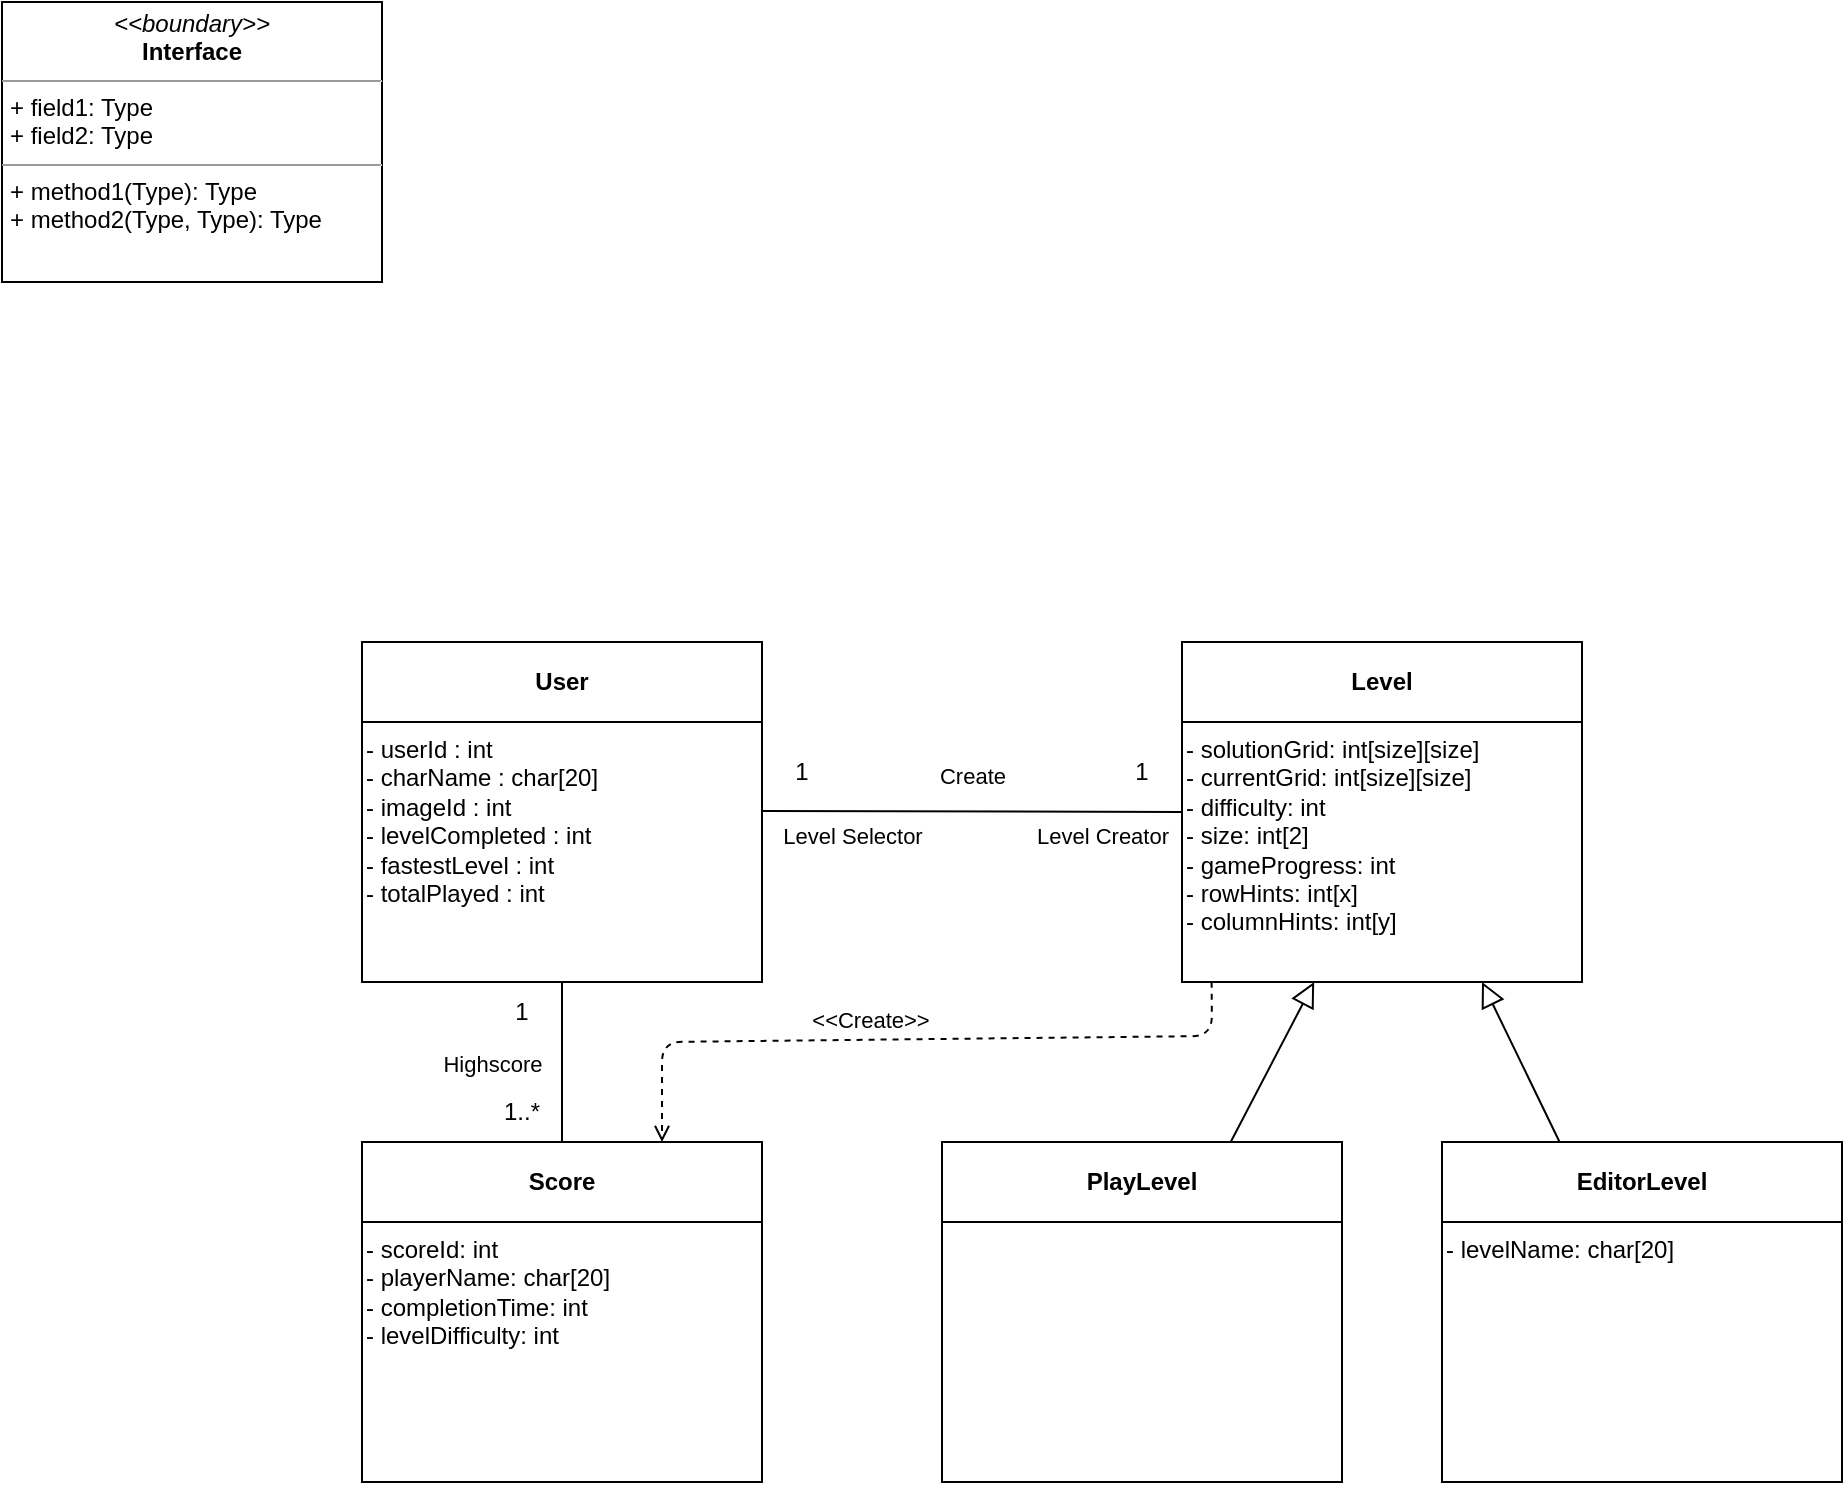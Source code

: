 <mxfile>
    <diagram id="sxphQT4csXpIuQli9Qow" name="Page-1">
        <mxGraphModel dx="1619" dy="799" grid="1" gridSize="10" guides="1" tooltips="1" connect="1" arrows="1" fold="1" page="1" pageScale="1" pageWidth="1169" pageHeight="827" math="0" shadow="0">
            <root>
                <mxCell id="0"/>
                <mxCell id="1" parent="0"/>
                <mxCell id="3" style="edgeStyle=none;html=1;entryX=0;entryY=0.346;entryDx=0;entryDy=0;entryPerimeter=0;strokeColor=default;startArrow=none;startFill=0;endArrow=none;endFill=0;startSize=10;endSize=10;sourcePerimeterSpacing=0;targetPerimeterSpacing=0;exitX=0.997;exitY=0.342;exitDx=0;exitDy=0;exitPerimeter=0;" edge="1" parent="1" source="10" target="12">
                    <mxGeometry relative="1" as="geometry">
                        <mxPoint x="530" y="464.99" as="sourcePoint"/>
                    </mxGeometry>
                </mxCell>
                <mxCell id="4" value="Level Selector" style="edgeLabel;html=1;align=center;verticalAlign=middle;resizable=0;points=[];" vertex="1" connectable="0" parent="3">
                    <mxGeometry x="-0.416" relative="1" as="geometry">
                        <mxPoint x="-16" y="12" as="offset"/>
                    </mxGeometry>
                </mxCell>
                <mxCell id="5" value="Level Creator" style="edgeLabel;html=1;align=center;verticalAlign=middle;resizable=0;points=[];" vertex="1" connectable="0" parent="3">
                    <mxGeometry x="0.56" y="-1" relative="1" as="geometry">
                        <mxPoint x="6" y="11" as="offset"/>
                    </mxGeometry>
                </mxCell>
                <mxCell id="6" value="Create" style="edgeLabel;html=1;align=center;verticalAlign=middle;resizable=0;points=[];" vertex="1" connectable="0" parent="3">
                    <mxGeometry x="0.235" y="1" relative="1" as="geometry">
                        <mxPoint x="-25" y="-17" as="offset"/>
                    </mxGeometry>
                </mxCell>
                <mxCell id="7" style="edgeStyle=none;html=1;entryX=0.5;entryY=0;entryDx=0;entryDy=0;endArrow=none;endFill=0;exitX=0.5;exitY=1;exitDx=0;exitDy=0;" edge="1" parent="1" source="10" target="21">
                    <mxGeometry relative="1" as="geometry"/>
                </mxCell>
                <mxCell id="8" value="Highscore" style="edgeLabel;html=1;align=center;verticalAlign=middle;resizable=0;points=[];" vertex="1" connectable="0" parent="7">
                    <mxGeometry x="0.148" y="1" relative="1" as="geometry">
                        <mxPoint x="-36" y="-5" as="offset"/>
                    </mxGeometry>
                </mxCell>
                <mxCell id="9" value="User" style="swimlane;whiteSpace=wrap;html=1;startSize=40;" vertex="1" parent="1">
                    <mxGeometry x="230" y="370" width="200" height="170" as="geometry"/>
                </mxCell>
                <mxCell id="10" value="- userId : int&lt;br&gt;- charName : char[20]&lt;br&gt;- imageId : int&lt;br&gt;- levelCompleted : int&lt;br&gt;- fastestLevel : int&lt;br&gt;- totalPlayed : int" style="rounded=0;whiteSpace=wrap;html=1;align=left;labelPosition=center;verticalLabelPosition=middle;verticalAlign=top;" vertex="1" parent="9">
                    <mxGeometry y="40" width="200" height="130" as="geometry"/>
                </mxCell>
                <mxCell id="11" value="Level" style="swimlane;whiteSpace=wrap;html=1;startSize=40;" vertex="1" parent="1">
                    <mxGeometry x="640" y="370" width="200" height="170" as="geometry"/>
                </mxCell>
                <mxCell id="12" value="- solutionGrid: int[size][size]&lt;br&gt;- currentGrid: int[size][size]&lt;br&gt;- difficulty: int&lt;br&gt;- size: int[2]&lt;br&gt;- gameProgress: int&lt;br&gt;- rowHints: int[x]&lt;br style=&quot;border-color: var(--border-color);&quot;&gt;- columnHints: int[y]" style="rounded=0;whiteSpace=wrap;html=1;align=left;labelPosition=center;verticalLabelPosition=middle;verticalAlign=top;" vertex="1" parent="11">
                    <mxGeometry y="40" width="200" height="130" as="geometry"/>
                </mxCell>
                <mxCell id="13" style="edgeStyle=none;html=1;strokeColor=default;startArrow=none;startFill=0;endArrow=block;endFill=0;startSize=10;endSize=10;sourcePerimeterSpacing=0;targetPerimeterSpacing=0;" edge="1" parent="1" source="14" target="12">
                    <mxGeometry relative="1" as="geometry"/>
                </mxCell>
                <mxCell id="14" value="PlayLevel" style="swimlane;whiteSpace=wrap;html=1;startSize=40;" vertex="1" parent="1">
                    <mxGeometry x="520" y="620" width="200" height="170" as="geometry"/>
                </mxCell>
                <mxCell id="15" value="" style="rounded=0;whiteSpace=wrap;html=1;align=left;labelPosition=center;verticalLabelPosition=middle;verticalAlign=top;" vertex="1" parent="14">
                    <mxGeometry y="40" width="200" height="130" as="geometry"/>
                </mxCell>
                <mxCell id="16" style="edgeStyle=none;html=1;strokeColor=default;startArrow=none;startFill=0;endArrow=block;endFill=0;startSize=10;endSize=10;sourcePerimeterSpacing=0;targetPerimeterSpacing=0;entryX=0.75;entryY=1;entryDx=0;entryDy=0;" edge="1" parent="1" source="17" target="12">
                    <mxGeometry relative="1" as="geometry">
                        <mxPoint x="740" y="550.0" as="targetPoint"/>
                    </mxGeometry>
                </mxCell>
                <mxCell id="17" value="EditorLevel" style="swimlane;whiteSpace=wrap;html=1;startSize=40;" vertex="1" parent="1">
                    <mxGeometry x="770" y="620" width="200" height="170" as="geometry"/>
                </mxCell>
                <mxCell id="18" value="- levelName: char[20]" style="rounded=0;whiteSpace=wrap;html=1;align=left;labelPosition=center;verticalLabelPosition=middle;verticalAlign=top;" vertex="1" parent="17">
                    <mxGeometry y="40" width="200" height="130" as="geometry"/>
                </mxCell>
                <mxCell id="19" value="1" style="text;html=1;strokeColor=none;fillColor=none;align=center;verticalAlign=middle;whiteSpace=wrap;rounded=0;" vertex="1" parent="1">
                    <mxGeometry x="420" y="420" width="60" height="30" as="geometry"/>
                </mxCell>
                <mxCell id="20" value="1" style="text;html=1;strokeColor=none;fillColor=none;align=center;verticalAlign=middle;whiteSpace=wrap;rounded=0;" vertex="1" parent="1">
                    <mxGeometry x="590" y="420" width="60" height="30" as="geometry"/>
                </mxCell>
                <mxCell id="21" value="Score" style="swimlane;whiteSpace=wrap;html=1;startSize=40;" vertex="1" parent="1">
                    <mxGeometry x="230" y="620" width="200" height="170" as="geometry"/>
                </mxCell>
                <mxCell id="22" value="- scoreId: int&lt;br&gt;- playerName: char[20]&lt;br&gt;- completionTime: int&lt;br&gt;- levelDifficulty: int" style="rounded=0;whiteSpace=wrap;html=1;align=left;labelPosition=center;verticalLabelPosition=middle;verticalAlign=top;" vertex="1" parent="21">
                    <mxGeometry y="40" width="200" height="130" as="geometry"/>
                </mxCell>
                <mxCell id="23" style="edgeStyle=none;html=1;entryX=0.75;entryY=0;entryDx=0;entryDy=0;endArrow=open;endFill=0;dashed=1;exitX=0.074;exitY=0.999;exitDx=0;exitDy=0;exitPerimeter=0;" edge="1" parent="1" source="12" target="21">
                    <mxGeometry relative="1" as="geometry">
                        <Array as="points">
                            <mxPoint x="655" y="567"/>
                            <mxPoint x="380" y="570"/>
                        </Array>
                    </mxGeometry>
                </mxCell>
                <mxCell id="24" value="&amp;lt;&amp;lt;Create&amp;gt;&amp;gt;" style="edgeLabel;html=1;align=center;verticalAlign=middle;resizable=0;points=[];" vertex="1" connectable="0" parent="23">
                    <mxGeometry x="-0.192" y="2" relative="1" as="geometry">
                        <mxPoint x="-56" y="-12" as="offset"/>
                    </mxGeometry>
                </mxCell>
                <mxCell id="25" value="" style="edgeStyle=none;html=1;dashed=1;endArrow=none;endFill=0;" edge="1" parent="1" source="26" target="10">
                    <mxGeometry relative="1" as="geometry"/>
                </mxCell>
                <mxCell id="26" value="1" style="text;html=1;strokeColor=none;fillColor=none;align=center;verticalAlign=middle;whiteSpace=wrap;rounded=0;" vertex="1" parent="1">
                    <mxGeometry x="280" y="540" width="60" height="30" as="geometry"/>
                </mxCell>
                <mxCell id="27" value="1..*" style="text;html=1;strokeColor=none;fillColor=none;align=center;verticalAlign=middle;whiteSpace=wrap;rounded=0;" vertex="1" parent="1">
                    <mxGeometry x="280" y="590" width="60" height="30" as="geometry"/>
                </mxCell>
                <mxCell id="32" value="&lt;p style=&quot;margin:0px;margin-top:4px;text-align:center;&quot;&gt;&lt;i&gt;&amp;lt;&amp;lt;boundary&amp;gt;&amp;gt;&lt;/i&gt;&lt;br&gt;&lt;b&gt;Interface&lt;/b&gt;&lt;/p&gt;&lt;hr size=&quot;1&quot;&gt;&lt;p style=&quot;margin:0px;margin-left:4px;&quot;&gt;+ field1: Type&lt;br&gt;+ field2: Type&lt;/p&gt;&lt;hr size=&quot;1&quot;&gt;&lt;p style=&quot;margin:0px;margin-left:4px;&quot;&gt;+ method1(Type): Type&lt;br&gt;+ method2(Type, Type): Type&lt;/p&gt;" style="verticalAlign=top;align=left;overflow=fill;fontSize=12;fontFamily=Helvetica;html=1;" vertex="1" parent="1">
                    <mxGeometry x="50" y="50" width="190" height="140" as="geometry"/>
                </mxCell>
            </root>
        </mxGraphModel>
    </diagram>
</mxfile>